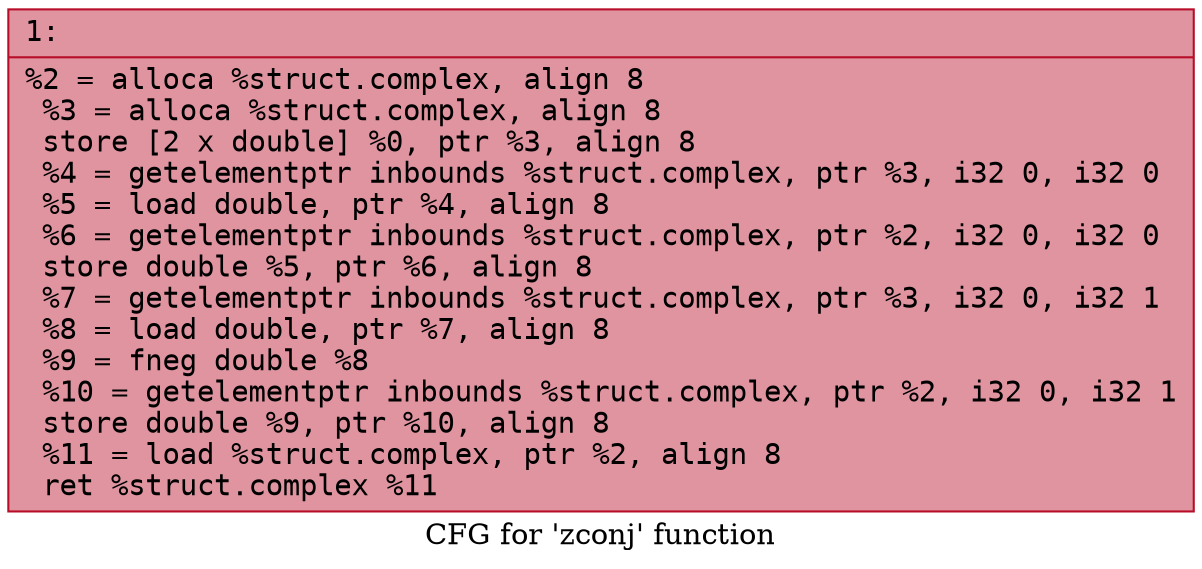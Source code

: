 digraph "CFG for 'zconj' function" {
	label="CFG for 'zconj' function";

	Node0x600000bd70c0 [shape=record,color="#b70d28ff", style=filled, fillcolor="#b70d2870" fontname="Courier",label="{1:\l|  %2 = alloca %struct.complex, align 8\l  %3 = alloca %struct.complex, align 8\l  store [2 x double] %0, ptr %3, align 8\l  %4 = getelementptr inbounds %struct.complex, ptr %3, i32 0, i32 0\l  %5 = load double, ptr %4, align 8\l  %6 = getelementptr inbounds %struct.complex, ptr %2, i32 0, i32 0\l  store double %5, ptr %6, align 8\l  %7 = getelementptr inbounds %struct.complex, ptr %3, i32 0, i32 1\l  %8 = load double, ptr %7, align 8\l  %9 = fneg double %8\l  %10 = getelementptr inbounds %struct.complex, ptr %2, i32 0, i32 1\l  store double %9, ptr %10, align 8\l  %11 = load %struct.complex, ptr %2, align 8\l  ret %struct.complex %11\l}"];
}
